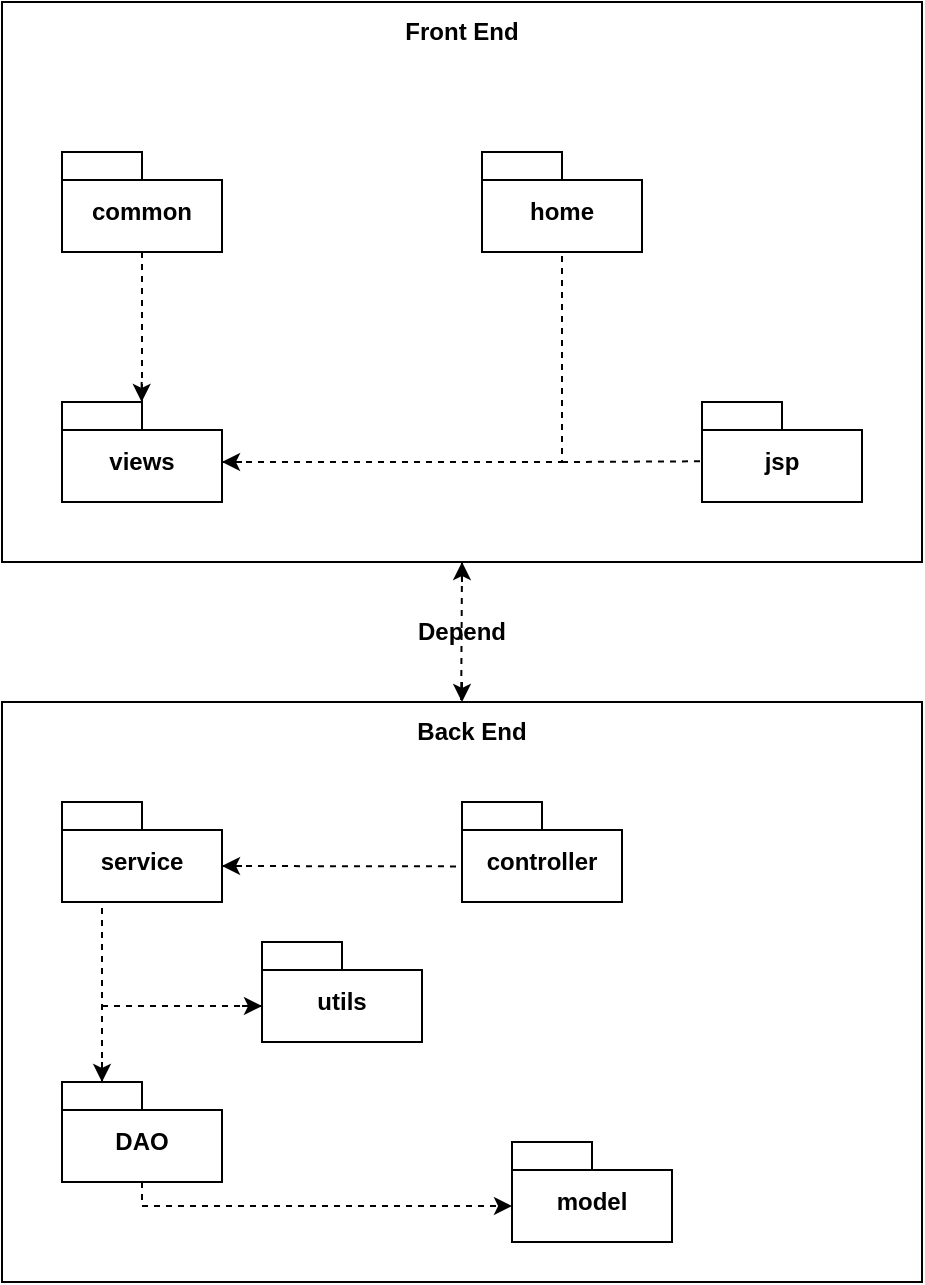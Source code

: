 <mxfile version="27.2.0">
  <diagram name="Code Packages" id="FgC4xYsq-cwQ6i-8K-Jq">
    <mxGraphModel dx="1388" dy="659" grid="1" gridSize="10" guides="1" tooltips="1" connect="1" arrows="1" fold="1" page="1" pageScale="1" pageWidth="850" pageHeight="1100" math="0" shadow="0">
      <root>
        <mxCell id="0" />
        <mxCell id="1" parent="0" />
        <mxCell id="mHczp_aYqDrPBlaOLrwW-19" value="&lt;p&gt;&lt;br&gt;&lt;/p&gt;" style="rounded=0;whiteSpace=wrap;html=1;" parent="1" vertex="1">
          <mxGeometry x="50" y="110" width="460" height="280" as="geometry" />
        </mxCell>
        <mxCell id="mHczp_aYqDrPBlaOLrwW-20" value="&lt;b&gt;Front End&lt;/b&gt;" style="text;html=1;align=center;verticalAlign=middle;whiteSpace=wrap;rounded=0;" parent="1" vertex="1">
          <mxGeometry x="250" y="110" width="60" height="30" as="geometry" />
        </mxCell>
        <mxCell id="mHczp_aYqDrPBlaOLrwW-25" value="views" style="shape=folder;fontStyle=1;spacingTop=10;tabWidth=40;tabHeight=14;tabPosition=left;html=1;whiteSpace=wrap;" parent="1" vertex="1">
          <mxGeometry x="80" y="310" width="80" height="50" as="geometry" />
        </mxCell>
        <mxCell id="mHczp_aYqDrPBlaOLrwW-30" value="jsp" style="shape=folder;fontStyle=1;spacingTop=10;tabWidth=40;tabHeight=14;tabPosition=left;html=1;whiteSpace=wrap;" parent="1" vertex="1">
          <mxGeometry x="400" y="310" width="80" height="50" as="geometry" />
        </mxCell>
        <mxCell id="mHczp_aYqDrPBlaOLrwW-31" value="common" style="shape=folder;fontStyle=1;spacingTop=10;tabWidth=40;tabHeight=14;tabPosition=left;html=1;whiteSpace=wrap;" parent="1" vertex="1">
          <mxGeometry x="80" y="185" width="80" height="50" as="geometry" />
        </mxCell>
        <mxCell id="mHczp_aYqDrPBlaOLrwW-42" value="" style="endArrow=classic;html=1;rounded=0;fontFamily=Helvetica;fontSize=12;fontColor=default;fontStyle=1;" parent="1" edge="1">
          <mxGeometry width="50" height="50" relative="1" as="geometry">
            <mxPoint x="170" y="340" as="sourcePoint" />
            <mxPoint x="160" y="340" as="targetPoint" />
          </mxGeometry>
        </mxCell>
        <mxCell id="mHczp_aYqDrPBlaOLrwW-44" value="" style="endArrow=none;dashed=1;html=1;rounded=0;fontFamily=Helvetica;fontSize=12;fontColor=default;fontStyle=1;entryX=0.5;entryY=1;entryDx=0;entryDy=0;entryPerimeter=0;" parent="1" target="zOAuwP8Ff3Afrou5ZthQ-2" edge="1">
          <mxGeometry width="50" height="50" relative="1" as="geometry">
            <mxPoint x="160" y="340" as="sourcePoint" />
            <mxPoint x="330" y="280" as="targetPoint" />
            <Array as="points">
              <mxPoint x="330" y="340" />
            </Array>
          </mxGeometry>
        </mxCell>
        <mxCell id="mHczp_aYqDrPBlaOLrwW-45" value="" style="endArrow=none;dashed=1;html=1;rounded=0;fontFamily=Helvetica;fontSize=12;fontColor=default;fontStyle=1;entryX=0.5;entryY=1;entryDx=0;entryDy=0;entryPerimeter=0;exitX=0;exitY=0;exitDx=40;exitDy=0;exitPerimeter=0;" parent="1" source="mHczp_aYqDrPBlaOLrwW-25" target="mHczp_aYqDrPBlaOLrwW-31" edge="1">
          <mxGeometry width="50" height="50" relative="1" as="geometry">
            <mxPoint x="80" y="300" as="sourcePoint" />
            <mxPoint x="130" y="250" as="targetPoint" />
          </mxGeometry>
        </mxCell>
        <mxCell id="mHczp_aYqDrPBlaOLrwW-46" value="" style="endArrow=classic;html=1;rounded=0;fontFamily=Helvetica;fontSize=12;fontColor=default;fontStyle=1;" parent="1" edge="1">
          <mxGeometry width="50" height="50" relative="1" as="geometry">
            <mxPoint x="119.83" y="300" as="sourcePoint" />
            <mxPoint x="119.83" y="310" as="targetPoint" />
          </mxGeometry>
        </mxCell>
        <mxCell id="mHczp_aYqDrPBlaOLrwW-47" value="" style="endArrow=none;dashed=1;html=1;rounded=0;fontFamily=Helvetica;fontSize=12;fontColor=default;fontStyle=1;entryX=-0.009;entryY=0.593;entryDx=0;entryDy=0;entryPerimeter=0;" parent="1" target="mHczp_aYqDrPBlaOLrwW-30" edge="1">
          <mxGeometry width="50" height="50" relative="1" as="geometry">
            <mxPoint x="330" y="340" as="sourcePoint" />
            <mxPoint x="320" y="360" as="targetPoint" />
          </mxGeometry>
        </mxCell>
        <mxCell id="mHczp_aYqDrPBlaOLrwW-50" value="" style="rounded=0;whiteSpace=wrap;html=1;strokeColor=default;align=center;verticalAlign=middle;spacingTop=10;fontFamily=Helvetica;fontSize=12;fontColor=default;fontStyle=1;fillColor=default;" parent="1" vertex="1">
          <mxGeometry x="50" y="460" width="460" height="290" as="geometry" />
        </mxCell>
        <mxCell id="mHczp_aYqDrPBlaOLrwW-51" value="" style="endArrow=none;dashed=1;html=1;rounded=0;fontFamily=Helvetica;fontSize=12;fontColor=default;fontStyle=1;exitX=0.5;exitY=1;exitDx=0;exitDy=0;entryX=0.41;entryY=-0.028;entryDx=0;entryDy=0;entryPerimeter=0;" parent="1" source="mHczp_aYqDrPBlaOLrwW-19" target="mHczp_aYqDrPBlaOLrwW-55" edge="1">
          <mxGeometry width="50" height="50" relative="1" as="geometry">
            <mxPoint x="570" y="260" as="sourcePoint" />
            <mxPoint x="620" y="210" as="targetPoint" />
          </mxGeometry>
        </mxCell>
        <mxCell id="mHczp_aYqDrPBlaOLrwW-52" value="" style="endArrow=classic;html=1;rounded=0;fontFamily=Helvetica;fontSize=12;fontColor=default;fontStyle=1;entryX=0.5;entryY=1;entryDx=0;entryDy=0;" parent="1" target="mHczp_aYqDrPBlaOLrwW-19" edge="1">
          <mxGeometry width="50" height="50" relative="1" as="geometry">
            <mxPoint x="280" y="400" as="sourcePoint" />
            <mxPoint x="270" y="390" as="targetPoint" />
          </mxGeometry>
        </mxCell>
        <mxCell id="mHczp_aYqDrPBlaOLrwW-53" value="" style="endArrow=classic;html=1;rounded=0;fontFamily=Helvetica;fontSize=12;fontColor=default;fontStyle=1;" parent="1" edge="1">
          <mxGeometry width="50" height="50" relative="1" as="geometry">
            <mxPoint x="280" y="450.0" as="sourcePoint" />
            <mxPoint x="280" y="460" as="targetPoint" />
          </mxGeometry>
        </mxCell>
        <mxCell id="mHczp_aYqDrPBlaOLrwW-54" value="Depend" style="text;html=1;align=center;verticalAlign=middle;whiteSpace=wrap;rounded=0;fontFamily=Helvetica;fontSize=12;fontColor=default;fontStyle=1;" parent="1" vertex="1">
          <mxGeometry x="250" y="410" width="60" height="30" as="geometry" />
        </mxCell>
        <mxCell id="mHczp_aYqDrPBlaOLrwW-55" value="Back End" style="text;html=1;align=center;verticalAlign=middle;whiteSpace=wrap;rounded=0;fontFamily=Helvetica;fontSize=12;fontColor=default;fontStyle=1;" parent="1" vertex="1">
          <mxGeometry x="255" y="460" width="60" height="30" as="geometry" />
        </mxCell>
        <mxCell id="mHczp_aYqDrPBlaOLrwW-26" value="model" style="shape=folder;fontStyle=1;spacingTop=10;tabWidth=40;tabHeight=14;tabPosition=left;html=1;whiteSpace=wrap;" parent="1" vertex="1">
          <mxGeometry x="305" y="680" width="80" height="50" as="geometry" />
        </mxCell>
        <mxCell id="mHczp_aYqDrPBlaOLrwW-29" value="DAO" style="shape=folder;fontStyle=1;spacingTop=10;tabWidth=40;tabHeight=14;tabPosition=left;html=1;whiteSpace=wrap;" parent="1" vertex="1">
          <mxGeometry x="80" y="650" width="80" height="50" as="geometry" />
        </mxCell>
        <mxCell id="mHczp_aYqDrPBlaOLrwW-67" value="" style="endArrow=none;dashed=1;html=1;rounded=0;fontFamily=Helvetica;fontSize=12;fontColor=default;fontStyle=1;entryX=0.001;entryY=0.29;entryDx=0;entryDy=0;entryPerimeter=0;exitX=0;exitY=0;exitDx=80;exitDy=32;exitPerimeter=0;" parent="1" edge="1">
          <mxGeometry width="50" height="50" relative="1" as="geometry">
            <mxPoint x="160" y="542" as="sourcePoint" />
            <mxPoint x="280.37" y="542.2" as="targetPoint" />
          </mxGeometry>
        </mxCell>
        <mxCell id="mHczp_aYqDrPBlaOLrwW-68" value="" style="endArrow=classic;html=1;rounded=0;fontFamily=Helvetica;fontSize=12;fontColor=default;fontStyle=1;entryX=0;entryY=0;entryDx=20;entryDy=0;entryPerimeter=0;" parent="1" target="mHczp_aYqDrPBlaOLrwW-29" edge="1">
          <mxGeometry width="50" height="50" relative="1" as="geometry">
            <mxPoint x="100" y="640" as="sourcePoint" />
            <mxPoint x="280" y="560" as="targetPoint" />
          </mxGeometry>
        </mxCell>
        <mxCell id="mHczp_aYqDrPBlaOLrwW-70" value="" style="endArrow=none;dashed=1;html=1;rounded=0;fontFamily=Helvetica;fontSize=12;fontColor=default;fontStyle=1;exitX=0.5;exitY=1;exitDx=0;exitDy=0;exitPerimeter=0;" parent="1" edge="1" source="mHczp_aYqDrPBlaOLrwW-29">
          <mxGeometry width="50" height="50" relative="1" as="geometry">
            <mxPoint x="100" y="712" as="sourcePoint" />
            <mxPoint x="300" y="712" as="targetPoint" />
            <Array as="points">
              <mxPoint x="120" y="712" />
            </Array>
          </mxGeometry>
        </mxCell>
        <mxCell id="mHczp_aYqDrPBlaOLrwW-71" value="" style="endArrow=classic;html=1;rounded=0;fontFamily=Helvetica;fontSize=12;fontColor=default;fontStyle=1;entryX=0;entryY=0;entryDx=0;entryDy=32;entryPerimeter=0;" parent="1" target="mHczp_aYqDrPBlaOLrwW-26" edge="1">
          <mxGeometry width="50" height="50" relative="1" as="geometry">
            <mxPoint x="300" y="712" as="sourcePoint" />
            <mxPoint x="200" y="610" as="targetPoint" />
          </mxGeometry>
        </mxCell>
        <mxCell id="Le3H0Me1EKnLz87evlqh-3" value="service" style="shape=folder;fontStyle=1;spacingTop=10;tabWidth=40;tabHeight=14;tabPosition=left;html=1;whiteSpace=wrap;" parent="1" vertex="1">
          <mxGeometry x="80" y="510" width="80" height="50" as="geometry" />
        </mxCell>
        <mxCell id="Le3H0Me1EKnLz87evlqh-4" value="" style="endArrow=classic;html=1;rounded=0;fontFamily=Helvetica;fontSize=12;fontColor=default;fontStyle=1;entryX=0;entryY=0;entryDx=80;entryDy=32;entryPerimeter=0;" parent="1" target="Le3H0Me1EKnLz87evlqh-3" edge="1">
          <mxGeometry width="50" height="50" relative="1" as="geometry">
            <mxPoint x="170" y="542" as="sourcePoint" />
            <mxPoint x="180" y="620" as="targetPoint" />
          </mxGeometry>
        </mxCell>
        <mxCell id="Le3H0Me1EKnLz87evlqh-5" value="" style="endArrow=none;dashed=1;html=1;rounded=0;exitX=0;exitY=0;exitDx=20;exitDy=0;exitPerimeter=0;entryX=0.25;entryY=1;entryDx=0;entryDy=0;entryPerimeter=0;" parent="1" source="mHczp_aYqDrPBlaOLrwW-29" target="Le3H0Me1EKnLz87evlqh-3" edge="1">
          <mxGeometry width="50" height="50" relative="1" as="geometry">
            <mxPoint x="90" y="610" as="sourcePoint" />
            <mxPoint x="140" y="560" as="targetPoint" />
            <Array as="points">
              <mxPoint x="100" y="640" />
            </Array>
          </mxGeometry>
        </mxCell>
        <mxCell id="Le3H0Me1EKnLz87evlqh-6" value="utils" style="shape=folder;fontStyle=1;spacingTop=10;tabWidth=40;tabHeight=14;tabPosition=left;html=1;whiteSpace=wrap;" parent="1" vertex="1">
          <mxGeometry x="180" y="580" width="80" height="50" as="geometry" />
        </mxCell>
        <mxCell id="Le3H0Me1EKnLz87evlqh-7" value="" style="endArrow=none;dashed=1;html=1;rounded=0;entryX=0;entryY=0;entryDx=0;entryDy=32;entryPerimeter=0;" parent="1" target="Le3H0Me1EKnLz87evlqh-6" edge="1">
          <mxGeometry width="50" height="50" relative="1" as="geometry">
            <mxPoint x="100" y="612" as="sourcePoint" />
            <mxPoint x="160" y="590" as="targetPoint" />
          </mxGeometry>
        </mxCell>
        <mxCell id="Le3H0Me1EKnLz87evlqh-8" value="" style="endArrow=classic;html=1;rounded=0;entryX=0;entryY=0;entryDx=0;entryDy=32;entryPerimeter=0;" parent="1" target="Le3H0Me1EKnLz87evlqh-6" edge="1">
          <mxGeometry width="50" height="50" relative="1" as="geometry">
            <mxPoint x="170" y="612" as="sourcePoint" />
            <mxPoint x="170" y="620" as="targetPoint" />
          </mxGeometry>
        </mxCell>
        <mxCell id="zOAuwP8Ff3Afrou5ZthQ-2" value="home" style="shape=folder;fontStyle=1;spacingTop=10;tabWidth=40;tabHeight=14;tabPosition=left;html=1;whiteSpace=wrap;" vertex="1" parent="1">
          <mxGeometry x="290" y="185" width="80" height="50" as="geometry" />
        </mxCell>
        <mxCell id="zOAuwP8Ff3Afrou5ZthQ-3" value="controller" style="shape=folder;fontStyle=1;spacingTop=10;tabWidth=40;tabHeight=14;tabPosition=left;html=1;whiteSpace=wrap;" vertex="1" parent="1">
          <mxGeometry x="280" y="510" width="80" height="50" as="geometry" />
        </mxCell>
      </root>
    </mxGraphModel>
  </diagram>
</mxfile>
